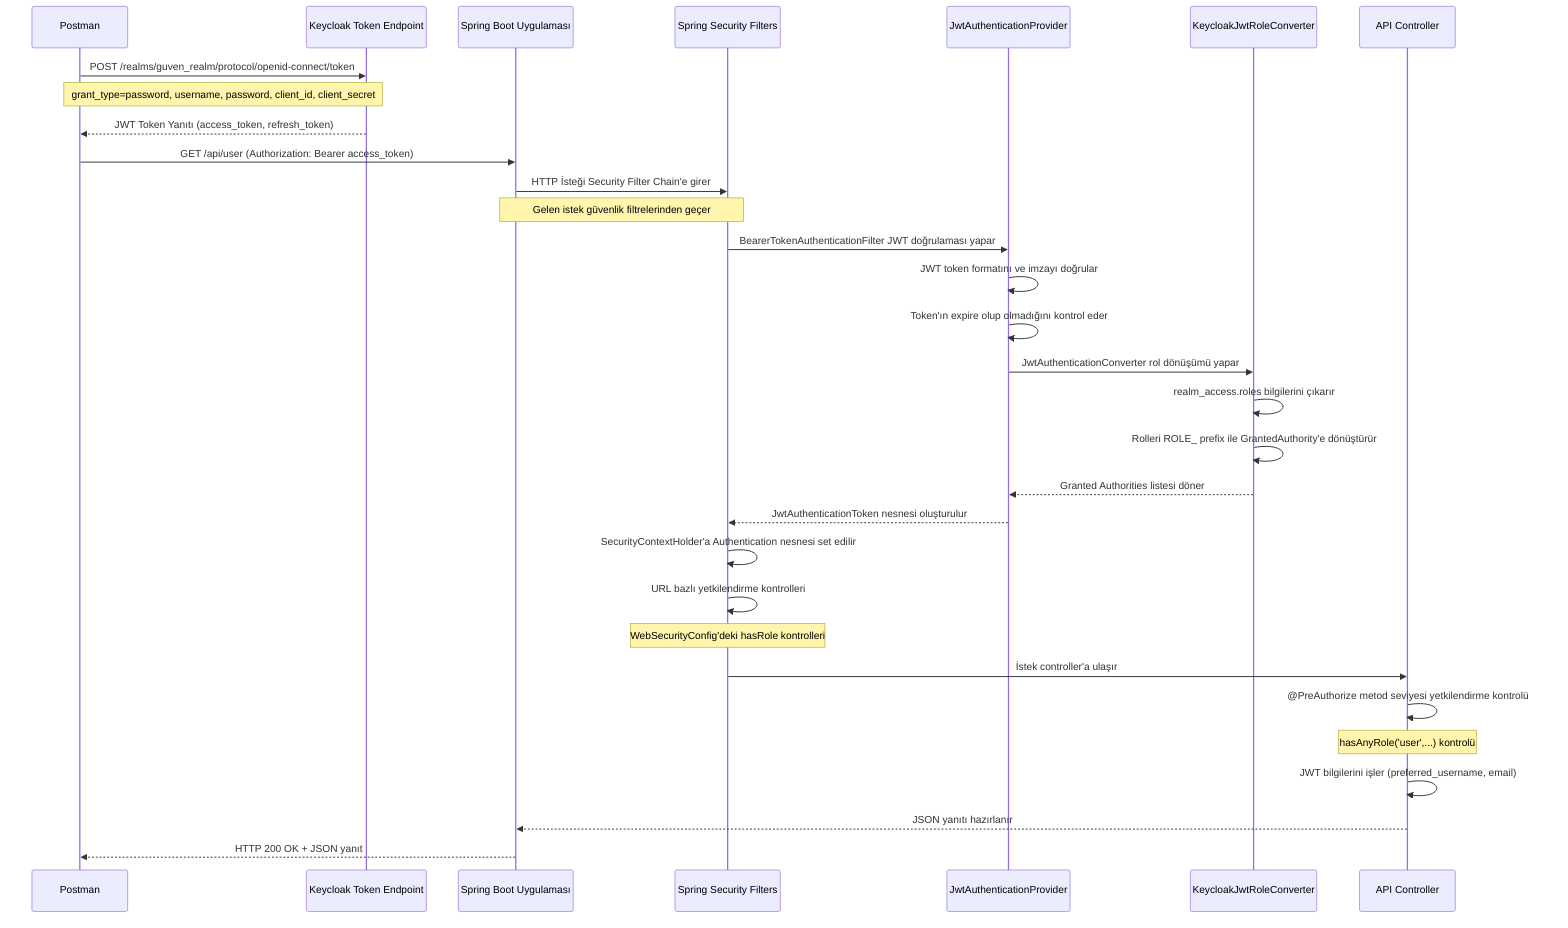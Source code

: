 sequenceDiagram
    participant Postman as Postman
    participant KCToken as Keycloak Token Endpoint
    participant SpringApp as Spring Boot Uygulaması
    participant Security as Spring Security Filters
    participant JwtAuth as JwtAuthenticationProvider
    participant KeycloakConverter as KeycloakJwtRoleConverter
    participant ApiController as API Controller

    Postman->>KCToken: POST /realms/guven_realm/protocol/openid-connect/token
    Note over Postman,KCToken: grant_type=password, username, password, client_id, client_secret

    KCToken-->>Postman: JWT Token Yanıtı (access_token, refresh_token)

    Postman->>SpringApp: GET /api/user (Authorization: Bearer access_token)

    SpringApp->>Security: HTTP İsteği Security Filter Chain'e girer
    Note over SpringApp,Security: Gelen istek güvenlik filtrelerinden geçer

    Security->>JwtAuth: BearerTokenAuthenticationFilter JWT doğrulaması yapar
    JwtAuth->>JwtAuth: JWT token formatını ve imzayı doğrular
    JwtAuth->>JwtAuth: Token'ın expire olup olmadığını kontrol eder
    JwtAuth->>KeycloakConverter: JwtAuthenticationConverter rol dönüşümü yapar

    KeycloakConverter->>KeycloakConverter: realm_access.roles bilgilerini çıkarır
    KeycloakConverter->>KeycloakConverter: Rolleri ROLE_ prefix ile GrantedAuthority'e dönüştürür
    KeycloakConverter-->>JwtAuth: Granted Authorities listesi döner

    JwtAuth-->>Security: JwtAuthenticationToken nesnesi oluşturulur
    Security->>Security: SecurityContextHolder'a Authentication nesnesi set edilir

    Security->>Security: URL bazlı yetkilendirme kontrolleri
    Note over Security: WebSecurityConfig'deki hasRole kontrolleri

    Security->>ApiController: İstek controller'a ulaşır

    ApiController->>ApiController: @PreAuthorize metod seviyesi yetkilendirme kontrolü
    Note over ApiController: hasAnyRole('user',...) kontrolü

    ApiController->>ApiController: JWT bilgilerini işler (preferred_username, email)
    ApiController-->>SpringApp: JSON yanıtı hazırlanır

    SpringApp-->>Postman: HTTP 200 OK + JSON yanıt